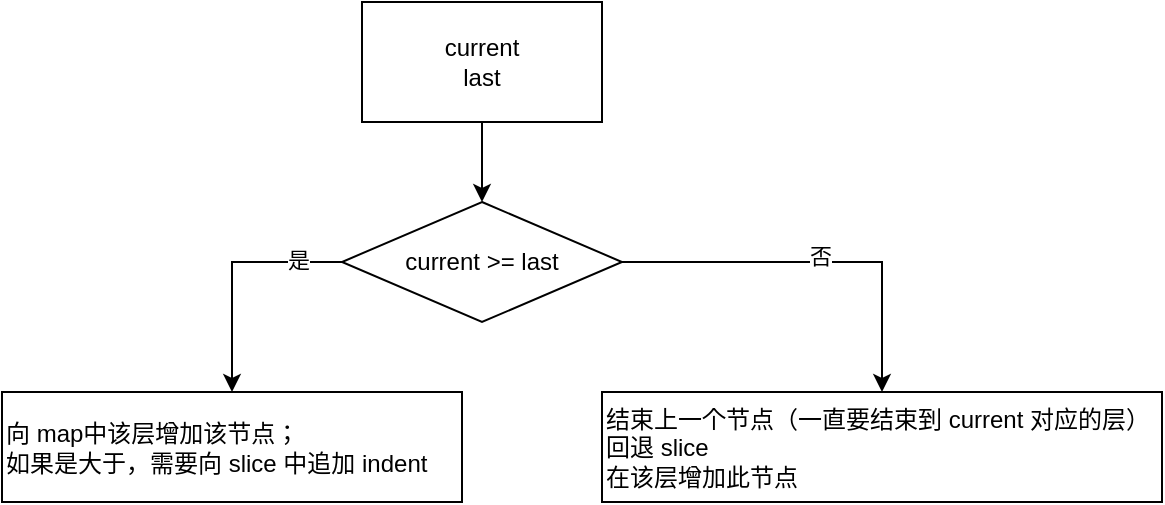 <mxfile version="20.2.7" type="github">
  <diagram id="kj7E_BtgJlIrFKdQWvsJ" name="第 1 页">
    <mxGraphModel dx="946" dy="614" grid="1" gridSize="10" guides="1" tooltips="1" connect="1" arrows="1" fold="1" page="1" pageScale="1" pageWidth="827" pageHeight="1169" math="0" shadow="0">
      <root>
        <mxCell id="0" />
        <mxCell id="1" parent="0" />
        <mxCell id="nhmyxZo6cXcEhZsB0X3K-5" value="" style="edgeStyle=orthogonalEdgeStyle;rounded=0;orthogonalLoop=1;jettySize=auto;html=1;" edge="1" parent="1" source="nhmyxZo6cXcEhZsB0X3K-1" target="nhmyxZo6cXcEhZsB0X3K-4">
          <mxGeometry relative="1" as="geometry" />
        </mxCell>
        <mxCell id="nhmyxZo6cXcEhZsB0X3K-1" value="current&lt;br&gt;last" style="rounded=0;whiteSpace=wrap;html=1;" vertex="1" parent="1">
          <mxGeometry x="210" y="120" width="120" height="60" as="geometry" />
        </mxCell>
        <mxCell id="nhmyxZo6cXcEhZsB0X3K-9" value="" style="edgeStyle=orthogonalEdgeStyle;rounded=0;orthogonalLoop=1;jettySize=auto;html=1;exitX=1;exitY=0.5;exitDx=0;exitDy=0;" edge="1" parent="1" source="nhmyxZo6cXcEhZsB0X3K-4" target="nhmyxZo6cXcEhZsB0X3K-8">
          <mxGeometry relative="1" as="geometry" />
        </mxCell>
        <mxCell id="nhmyxZo6cXcEhZsB0X3K-13" value="否" style="edgeLabel;html=1;align=center;verticalAlign=middle;resizable=0;points=[];" vertex="1" connectable="0" parent="nhmyxZo6cXcEhZsB0X3K-9">
          <mxGeometry x="0.013" y="4" relative="1" as="geometry">
            <mxPoint y="1" as="offset" />
          </mxGeometry>
        </mxCell>
        <mxCell id="nhmyxZo6cXcEhZsB0X3K-11" value="" style="edgeStyle=orthogonalEdgeStyle;rounded=0;orthogonalLoop=1;jettySize=auto;html=1;exitX=0;exitY=0.5;exitDx=0;exitDy=0;" edge="1" parent="1" source="nhmyxZo6cXcEhZsB0X3K-4" target="nhmyxZo6cXcEhZsB0X3K-10">
          <mxGeometry relative="1" as="geometry" />
        </mxCell>
        <mxCell id="nhmyxZo6cXcEhZsB0X3K-12" value="是" style="edgeLabel;html=1;align=center;verticalAlign=middle;resizable=0;points=[];" vertex="1" connectable="0" parent="nhmyxZo6cXcEhZsB0X3K-11">
          <mxGeometry x="-0.633" y="-1" relative="1" as="geometry">
            <mxPoint as="offset" />
          </mxGeometry>
        </mxCell>
        <mxCell id="nhmyxZo6cXcEhZsB0X3K-4" value="current &amp;gt;= last" style="rhombus;whiteSpace=wrap;html=1;rounded=0;" vertex="1" parent="1">
          <mxGeometry x="200" y="220" width="140" height="60" as="geometry" />
        </mxCell>
        <mxCell id="nhmyxZo6cXcEhZsB0X3K-8" value="结束上一个节点（一直要结束到 current 对应的层）&lt;br&gt;回退 slice&lt;br&gt;在该层增加此节点" style="whiteSpace=wrap;html=1;rounded=0;align=left;" vertex="1" parent="1">
          <mxGeometry x="330" y="315" width="280" height="55" as="geometry" />
        </mxCell>
        <mxCell id="nhmyxZo6cXcEhZsB0X3K-10" value="&lt;span style=&quot;&quot;&gt;向 map中该层增加该节点；&lt;/span&gt;&lt;br style=&quot;&quot;&gt;&lt;span style=&quot;&quot;&gt;如果是大于，需要向 slice 中追加 indent&lt;/span&gt;" style="whiteSpace=wrap;html=1;rounded=0;align=left;" vertex="1" parent="1">
          <mxGeometry x="30" y="315" width="230" height="55" as="geometry" />
        </mxCell>
      </root>
    </mxGraphModel>
  </diagram>
</mxfile>
